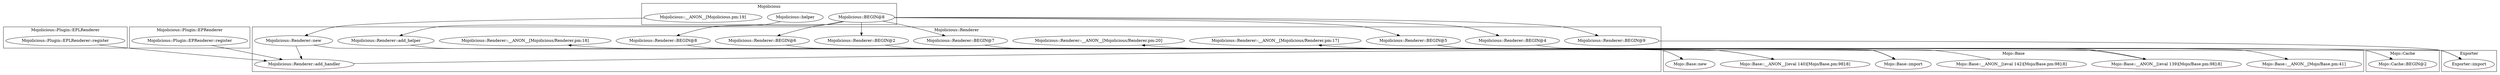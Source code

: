 digraph {
graph [overlap=false]
subgraph cluster_Mojolicious_Plugin_EPLRenderer {
	label="Mojolicious::Plugin::EPLRenderer";
	"Mojolicious::Plugin::EPLRenderer::register";
}
subgraph cluster_Mojolicious_Renderer {
	label="Mojolicious::Renderer";
	"Mojolicious::Renderer::BEGIN@6";
	"Mojolicious::Renderer::new";
	"Mojolicious::Renderer::__ANON__[Mojolicious/Renderer.pm:17]";
	"Mojolicious::Renderer::__ANON__[Mojolicious/Renderer.pm:20]";
	"Mojolicious::Renderer::BEGIN@5";
	"Mojolicious::Renderer::BEGIN@8";
	"Mojolicious::Renderer::add_handler";
	"Mojolicious::Renderer::add_helper";
	"Mojolicious::Renderer::__ANON__[Mojolicious/Renderer.pm:18]";
	"Mojolicious::Renderer::BEGIN@4";
	"Mojolicious::Renderer::BEGIN@7";
	"Mojolicious::Renderer::BEGIN@9";
	"Mojolicious::Renderer::BEGIN@2";
}
subgraph cluster_Exporter {
	label="Exporter";
	"Exporter::import";
}
subgraph cluster_Mojo_Base {
	label="Mojo::Base";
	"Mojo::Base::__ANON__[(eval 140)[Mojo/Base.pm:98]:8]";
	"Mojo::Base::__ANON__[(eval 139)[Mojo/Base.pm:98]:8]";
	"Mojo::Base::__ANON__[Mojo/Base.pm:41]";
	"Mojo::Base::__ANON__[(eval 142)[Mojo/Base.pm:98]:8]";
	"Mojo::Base::new";
	"Mojo::Base::import";
}
subgraph cluster_Mojo_Cache {
	label="Mojo::Cache";
	"Mojo::Cache::BEGIN@2";
}
subgraph cluster_Mojolicious {
	label="Mojolicious";
	"Mojolicious::BEGIN@8";
	"Mojolicious::helper";
	"Mojolicious::__ANON__[Mojolicious.pm:19]";
}
subgraph cluster_Mojolicious_Plugin_EPRenderer {
	label="Mojolicious::Plugin::EPRenderer";
	"Mojolicious::Plugin::EPRenderer::register";
}
"Mojolicious::Renderer::BEGIN@9" -> "Exporter::import";
"Mojolicious::Renderer::BEGIN@4" -> "Exporter::import";
"Mojolicious::BEGIN@8" -> "Mojolicious::Renderer::BEGIN@5";
"Mojolicious::BEGIN@8" -> "Mojolicious::Renderer::BEGIN@7";
"Mojolicious::BEGIN@8" -> "Mojolicious::Renderer::BEGIN@9";
"Mojolicious::Renderer::new" -> "Mojolicious::Renderer::add_handler";
"Mojolicious::Plugin::EPRenderer::register" -> "Mojolicious::Renderer::add_handler";
"Mojolicious::Plugin::EPLRenderer::register" -> "Mojolicious::Renderer::add_handler";
"Mojolicious::Renderer::BEGIN@5" -> "Mojo::Cache::BEGIN@2";
"Mojolicious::Renderer::BEGIN@5" -> "Mojo::Base::__ANON__[Mojo/Base.pm:41]";
"Mojolicious::helper" -> "Mojolicious::Renderer::add_helper";
"Mojolicious::Renderer::add_handler" -> "Mojo::Base::__ANON__[(eval 139)[Mojo/Base.pm:98]:8]";
"Mojolicious::BEGIN@8" -> "Mojolicious::Renderer::BEGIN@8";
"Mojolicious::Renderer::add_helper" -> "Mojo::Base::__ANON__[(eval 140)[Mojo/Base.pm:98]:8]";
"Mojolicious::Renderer::BEGIN@5" -> "Mojo::Base::import";
"Mojolicious::Renderer::BEGIN@7" -> "Mojo::Base::import";
"Mojolicious::Renderer::BEGIN@8" -> "Mojo::Base::import";
"Mojolicious::Renderer::BEGIN@6" -> "Mojo::Base::import";
"Mojolicious::Renderer::BEGIN@2" -> "Mojo::Base::import";
"Mojolicious::BEGIN@8" -> "Mojolicious::Renderer::BEGIN@6";
"Mojo::Base::__ANON__[(eval 142)[Mojo/Base.pm:98]:8]" -> "Mojolicious::Renderer::__ANON__[Mojolicious/Renderer.pm:20]";
"Mojolicious::BEGIN@8" -> "Mojolicious::Renderer::BEGIN@4";
"Mojolicious::Renderer::new" -> "Mojo::Base::new";
"Mojo::Base::__ANON__[(eval 139)[Mojo/Base.pm:98]:8]" -> "Mojolicious::Renderer::__ANON__[Mojolicious/Renderer.pm:17]";
"Mojo::Base::__ANON__[(eval 140)[Mojo/Base.pm:98]:8]" -> "Mojolicious::Renderer::__ANON__[Mojolicious/Renderer.pm:18]";
"Mojolicious::BEGIN@8" -> "Mojolicious::Renderer::BEGIN@2";
"Mojolicious::__ANON__[Mojolicious.pm:19]" -> "Mojolicious::Renderer::new";
}
